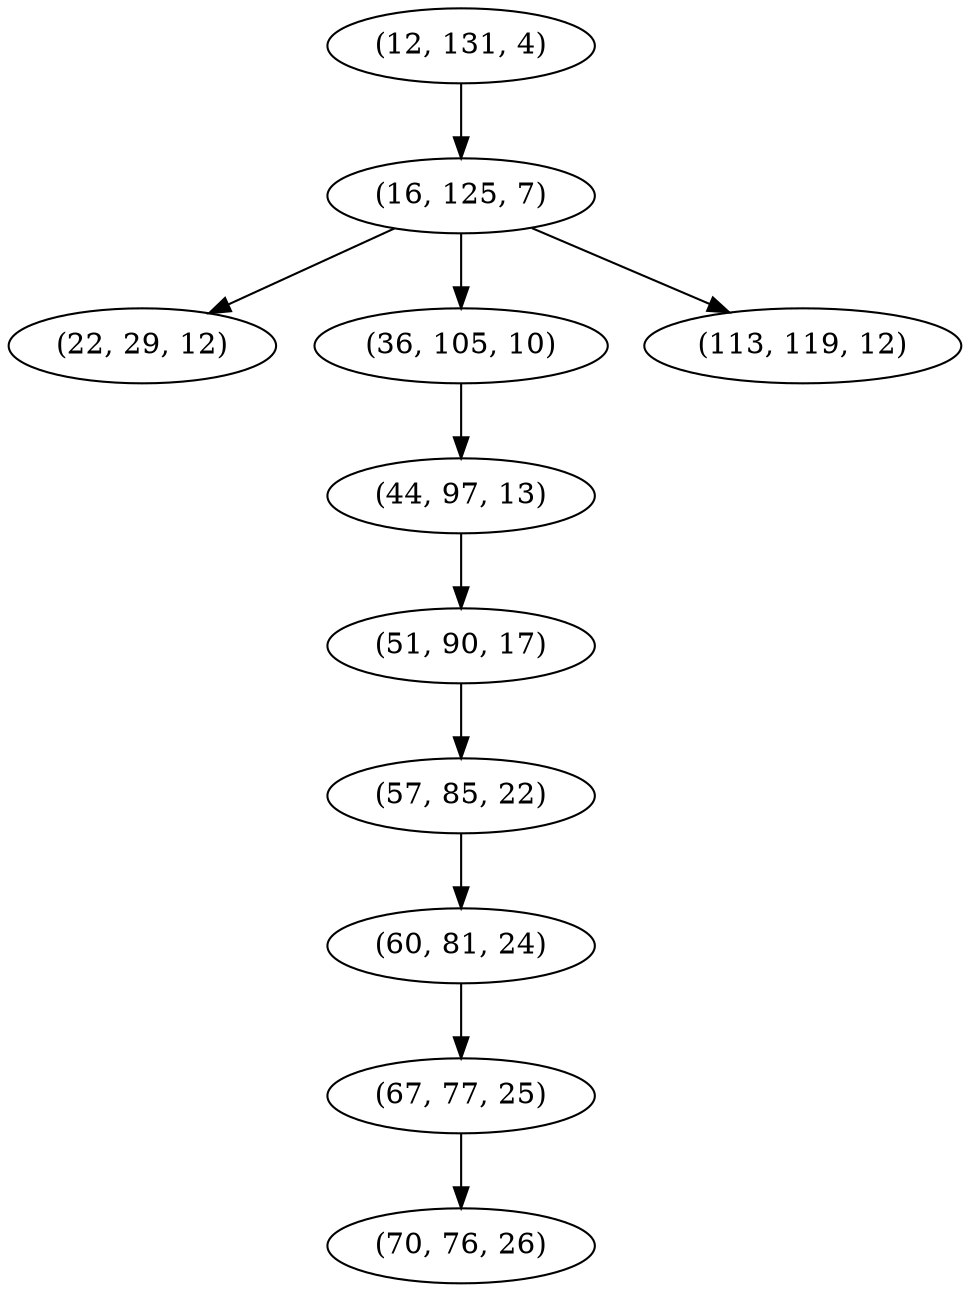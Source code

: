 digraph tree {
    "(12, 131, 4)";
    "(16, 125, 7)";
    "(22, 29, 12)";
    "(36, 105, 10)";
    "(44, 97, 13)";
    "(51, 90, 17)";
    "(57, 85, 22)";
    "(60, 81, 24)";
    "(67, 77, 25)";
    "(70, 76, 26)";
    "(113, 119, 12)";
    "(12, 131, 4)" -> "(16, 125, 7)";
    "(16, 125, 7)" -> "(22, 29, 12)";
    "(16, 125, 7)" -> "(36, 105, 10)";
    "(16, 125, 7)" -> "(113, 119, 12)";
    "(36, 105, 10)" -> "(44, 97, 13)";
    "(44, 97, 13)" -> "(51, 90, 17)";
    "(51, 90, 17)" -> "(57, 85, 22)";
    "(57, 85, 22)" -> "(60, 81, 24)";
    "(60, 81, 24)" -> "(67, 77, 25)";
    "(67, 77, 25)" -> "(70, 76, 26)";
}
